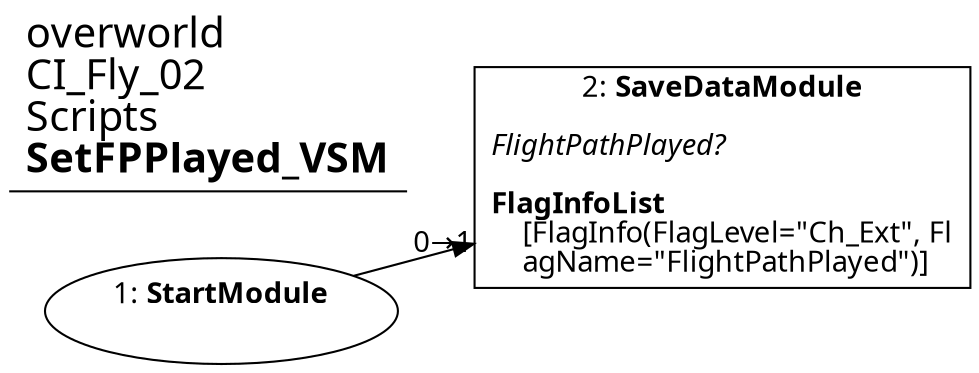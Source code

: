 digraph {
    layout = fdp;
    overlap = prism;
    sep = "+16";
    splines = spline;

    node [ shape = box ];

    graph [ fontname = "Segoe UI" ];
    node [ fontname = "Segoe UI" ];
    edge [ fontname = "Segoe UI" ];

    1 [ label = <1: <b>StartModule</b><br/><br/>> ];
    1 [ shape = oval ]
    1 [ pos = "0.26200002,-0.245!" ];
    1 -> 2 [ label = "0→1" ];

    2 [ label = <2: <b>SaveDataModule</b><br/><br/><i>FlightPathPlayed?<br align="left"/></i><br align="left"/><b>FlagInfoList</b><br align="left"/>    [FlagInfo(FlagLevel=&quot;Ch_Ext&quot;, Fl<br align="left"/>    agName=&quot;FlightPathPlayed&quot;)]<br align="left"/>> ];
    2 [ pos = "0.46500003,-0.22200002!" ];

    title [ pos = "0.261,-0.22100002!" ];
    title [ shape = underline ];
    title [ label = <<font point-size="20">overworld<br align="left"/>CI_Fly_02<br align="left"/>Scripts<br align="left"/><b>SetFPPlayed_VSM</b><br align="left"/></font>> ];
}
